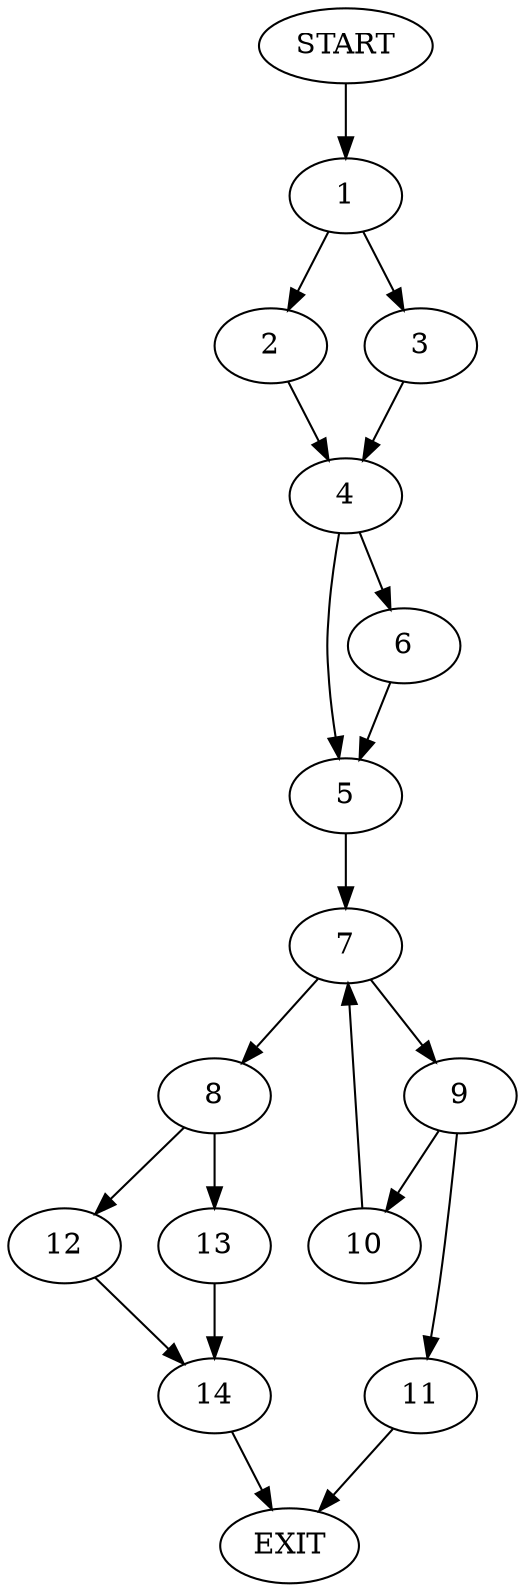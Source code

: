 digraph {
0 [label="START"]
15 [label="EXIT"]
0 -> 1
1 -> 2
1 -> 3
3 -> 4
2 -> 4
4 -> 5
4 -> 6
6 -> 5
5 -> 7
7 -> 8
7 -> 9
9 -> 10
9 -> 11
8 -> 12
8 -> 13
10 -> 7
11 -> 15
12 -> 14
13 -> 14
14 -> 15
}
